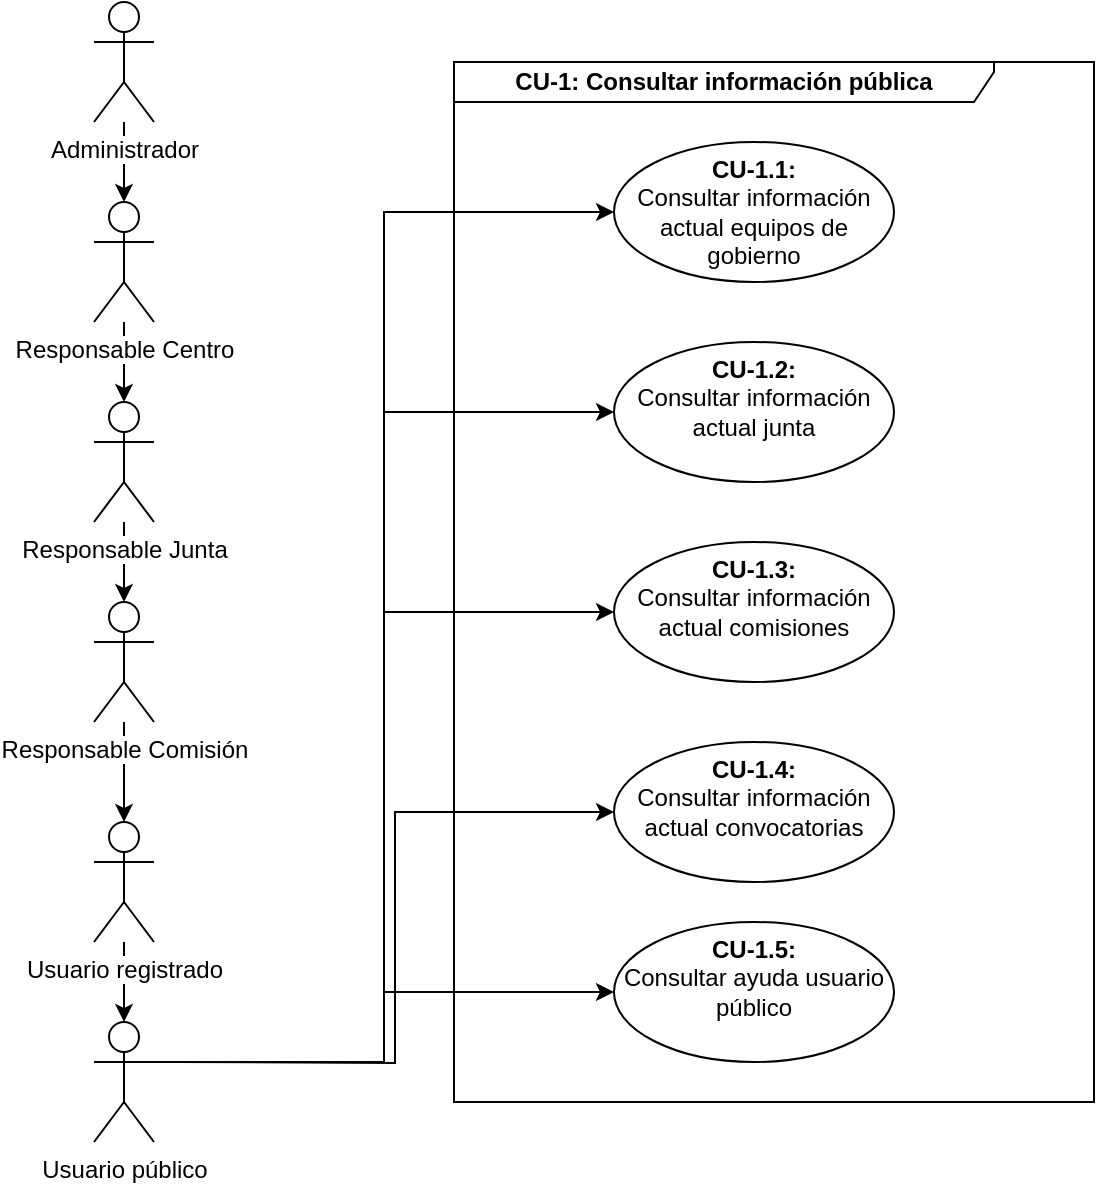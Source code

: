 <mxfile version="21.6.5" type="device">
  <diagram id="szs79xgOVXDPXgL9OrpX" name="Página-1">
    <mxGraphModel dx="1658" dy="820" grid="1" gridSize="10" guides="1" tooltips="1" connect="1" arrows="1" fold="1" page="1" pageScale="1" pageWidth="1150" pageHeight="700" math="0" shadow="0">
      <root>
        <mxCell id="0" />
        <mxCell id="1" parent="0" />
        <mxCell id="DPbp3sRypC6EYG-zwKEf-8" style="edgeStyle=orthogonalEdgeStyle;rounded=0;orthogonalLoop=1;jettySize=auto;html=1;exitX=1;exitY=0.333;exitDx=0;exitDy=0;exitPerimeter=0;entryX=0;entryY=0.5;entryDx=0;entryDy=0;" parent="1" source="JT4kMcvBIIkPuXkFA3qM-11" target="DPbp3sRypC6EYG-zwKEf-5" edge="1">
          <mxGeometry relative="1" as="geometry">
            <mxPoint x="125" y="240" as="sourcePoint" />
          </mxGeometry>
        </mxCell>
        <mxCell id="DPbp3sRypC6EYG-zwKEf-9" style="edgeStyle=orthogonalEdgeStyle;rounded=0;orthogonalLoop=1;jettySize=auto;html=1;exitX=1;exitY=0.333;exitDx=0;exitDy=0;exitPerimeter=0;entryX=0;entryY=0.5;entryDx=0;entryDy=0;" parent="1" source="JT4kMcvBIIkPuXkFA3qM-11" target="DPbp3sRypC6EYG-zwKEf-6" edge="1">
          <mxGeometry relative="1" as="geometry">
            <mxPoint x="125" y="240" as="sourcePoint" />
          </mxGeometry>
        </mxCell>
        <mxCell id="DPbp3sRypC6EYG-zwKEf-10" style="edgeStyle=orthogonalEdgeStyle;rounded=0;orthogonalLoop=1;jettySize=auto;html=1;entryX=0;entryY=0.5;entryDx=0;entryDy=0;" parent="1" target="DPbp3sRypC6EYG-zwKEf-7" edge="1">
          <mxGeometry relative="1" as="geometry">
            <mxPoint x="140" y="590" as="sourcePoint" />
          </mxGeometry>
        </mxCell>
        <mxCell id="DPbp3sRypC6EYG-zwKEf-11" style="edgeStyle=orthogonalEdgeStyle;rounded=0;orthogonalLoop=1;jettySize=auto;html=1;exitX=1;exitY=0.333;exitDx=0;exitDy=0;exitPerimeter=0;entryX=0;entryY=0.5;entryDx=0;entryDy=0;" parent="1" source="JT4kMcvBIIkPuXkFA3qM-11" target="NUaUHLJXbepJ66ujS02r-18" edge="1">
          <mxGeometry relative="1" as="geometry">
            <mxPoint x="125" y="240" as="sourcePoint" />
          </mxGeometry>
        </mxCell>
        <mxCell id="DPbp3sRypC6EYG-zwKEf-14" style="edgeStyle=orthogonalEdgeStyle;rounded=0;orthogonalLoop=1;jettySize=auto;html=1;exitX=1;exitY=0.333;exitDx=0;exitDy=0;exitPerimeter=0;entryX=0;entryY=0.5;entryDx=0;entryDy=0;" parent="1" source="JT4kMcvBIIkPuXkFA3qM-11" target="DPbp3sRypC6EYG-zwKEf-13" edge="1">
          <mxGeometry relative="1" as="geometry">
            <mxPoint x="125" y="240" as="sourcePoint" />
          </mxGeometry>
        </mxCell>
        <mxCell id="NUaUHLJXbepJ66ujS02r-15" value="CU-1: Consultar información pública" style="shape=umlFrame;whiteSpace=wrap;html=1;width=270;height=20;fontStyle=1" parent="1" vertex="1">
          <mxGeometry x="280" y="90" width="320" height="520" as="geometry" />
        </mxCell>
        <mxCell id="NUaUHLJXbepJ66ujS02r-18" value="&lt;b&gt;CU-1.1: &lt;br&gt;&lt;/b&gt;Consultar información actual equipos de gobierno" style="ellipse;whiteSpace=wrap;html=1;verticalAlign=top;" parent="1" vertex="1">
          <mxGeometry x="360" y="130" width="140" height="70" as="geometry" />
        </mxCell>
        <mxCell id="DPbp3sRypC6EYG-zwKEf-5" value="&lt;b&gt;CU-1.2: &lt;br&gt;&lt;/b&gt;Consultar información actual junta" style="ellipse;whiteSpace=wrap;html=1;verticalAlign=top;" parent="1" vertex="1">
          <mxGeometry x="360" y="230" width="140" height="70" as="geometry" />
        </mxCell>
        <mxCell id="DPbp3sRypC6EYG-zwKEf-6" value="&lt;b&gt;CU-1.3: &lt;br&gt;&lt;/b&gt;Consultar información actual comisiones" style="ellipse;whiteSpace=wrap;html=1;verticalAlign=top;" parent="1" vertex="1">
          <mxGeometry x="360" y="330" width="140" height="70" as="geometry" />
        </mxCell>
        <mxCell id="DPbp3sRypC6EYG-zwKEf-7" value="&lt;b&gt;CU-1.4: &lt;br&gt;&lt;/b&gt;Consultar información actual convocatorias" style="ellipse;whiteSpace=wrap;html=1;verticalAlign=top;" parent="1" vertex="1">
          <mxGeometry x="360" y="430" width="140" height="70" as="geometry" />
        </mxCell>
        <mxCell id="DPbp3sRypC6EYG-zwKEf-13" value="&lt;b&gt;CU-1.5: &lt;br&gt;&lt;/b&gt;Consultar ayuda usuario público" style="ellipse;whiteSpace=wrap;html=1;verticalAlign=top;" parent="1" vertex="1">
          <mxGeometry x="360" y="520" width="140" height="70" as="geometry" />
        </mxCell>
        <mxCell id="JT4kMcvBIIkPuXkFA3qM-1" value="" style="edgeStyle=orthogonalEdgeStyle;rounded=0;orthogonalLoop=1;jettySize=auto;html=1;" edge="1" parent="1" source="JT4kMcvBIIkPuXkFA3qM-5" target="JT4kMcvBIIkPuXkFA3qM-7">
          <mxGeometry relative="1" as="geometry" />
        </mxCell>
        <mxCell id="JT4kMcvBIIkPuXkFA3qM-2" value="" style="edgeStyle=orthogonalEdgeStyle;rounded=0;orthogonalLoop=1;jettySize=auto;html=1;" edge="1" parent="1" source="JT4kMcvBIIkPuXkFA3qM-4" target="JT4kMcvBIIkPuXkFA3qM-5">
          <mxGeometry relative="1" as="geometry" />
        </mxCell>
        <mxCell id="JT4kMcvBIIkPuXkFA3qM-3" value="" style="edgeStyle=orthogonalEdgeStyle;rounded=0;orthogonalLoop=1;jettySize=auto;html=1;" edge="1" parent="1" source="JT4kMcvBIIkPuXkFA3qM-8" target="JT4kMcvBIIkPuXkFA3qM-4">
          <mxGeometry relative="1" as="geometry" />
        </mxCell>
        <mxCell id="JT4kMcvBIIkPuXkFA3qM-4" value="&lt;span style=&quot;background-color: rgb(255 , 255 , 255)&quot;&gt;Responsable Centro&lt;/span&gt;" style="shape=umlActor;verticalLabelPosition=bottom;verticalAlign=top;html=1;outlineConnect=0;" vertex="1" parent="1">
          <mxGeometry x="100" y="160" width="30" height="60" as="geometry" />
        </mxCell>
        <mxCell id="JT4kMcvBIIkPuXkFA3qM-5" value="&lt;span style=&quot;background-color: rgb(255 , 255 , 255)&quot;&gt;Responsable Junta&lt;/span&gt;" style="shape=umlActor;verticalLabelPosition=bottom;verticalAlign=top;html=1;outlineConnect=0;" vertex="1" parent="1">
          <mxGeometry x="100" y="260" width="30" height="60" as="geometry" />
        </mxCell>
        <mxCell id="JT4kMcvBIIkPuXkFA3qM-6" value="" style="edgeStyle=orthogonalEdgeStyle;rounded=0;orthogonalLoop=1;jettySize=auto;html=1;" edge="1" parent="1" source="JT4kMcvBIIkPuXkFA3qM-7" target="JT4kMcvBIIkPuXkFA3qM-10">
          <mxGeometry relative="1" as="geometry" />
        </mxCell>
        <mxCell id="JT4kMcvBIIkPuXkFA3qM-7" value="&lt;span style=&quot;background-color: rgb(255 , 255 , 255)&quot;&gt;Responsable Comisión&lt;/span&gt;" style="shape=umlActor;verticalLabelPosition=bottom;verticalAlign=top;html=1;outlineConnect=0;" vertex="1" parent="1">
          <mxGeometry x="100" y="360" width="30" height="60" as="geometry" />
        </mxCell>
        <mxCell id="JT4kMcvBIIkPuXkFA3qM-8" value="&lt;span style=&quot;background-color: rgb(255 , 255 , 255)&quot;&gt;Administrador&lt;/span&gt;" style="shape=umlActor;verticalLabelPosition=bottom;verticalAlign=top;html=1;outlineConnect=0;" vertex="1" parent="1">
          <mxGeometry x="100" y="60" width="30" height="60" as="geometry" />
        </mxCell>
        <mxCell id="JT4kMcvBIIkPuXkFA3qM-9" value="" style="edgeStyle=orthogonalEdgeStyle;rounded=0;orthogonalLoop=1;jettySize=auto;html=1;" edge="1" parent="1" source="JT4kMcvBIIkPuXkFA3qM-10" target="JT4kMcvBIIkPuXkFA3qM-11">
          <mxGeometry relative="1" as="geometry" />
        </mxCell>
        <mxCell id="JT4kMcvBIIkPuXkFA3qM-10" value="&lt;span style=&quot;background-color: rgb(255 , 255 , 255)&quot;&gt;Usuario registrado&lt;/span&gt;" style="shape=umlActor;verticalLabelPosition=bottom;verticalAlign=top;html=1;outlineConnect=0;" vertex="1" parent="1">
          <mxGeometry x="100" y="470" width="30" height="60" as="geometry" />
        </mxCell>
        <mxCell id="JT4kMcvBIIkPuXkFA3qM-11" value="&lt;span style=&quot;background-color: rgb(255 , 255 , 255)&quot;&gt;Usuario público&lt;/span&gt;" style="shape=umlActor;verticalLabelPosition=bottom;verticalAlign=top;html=1;outlineConnect=0;" vertex="1" parent="1">
          <mxGeometry x="100" y="570" width="30" height="60" as="geometry" />
        </mxCell>
      </root>
    </mxGraphModel>
  </diagram>
</mxfile>
